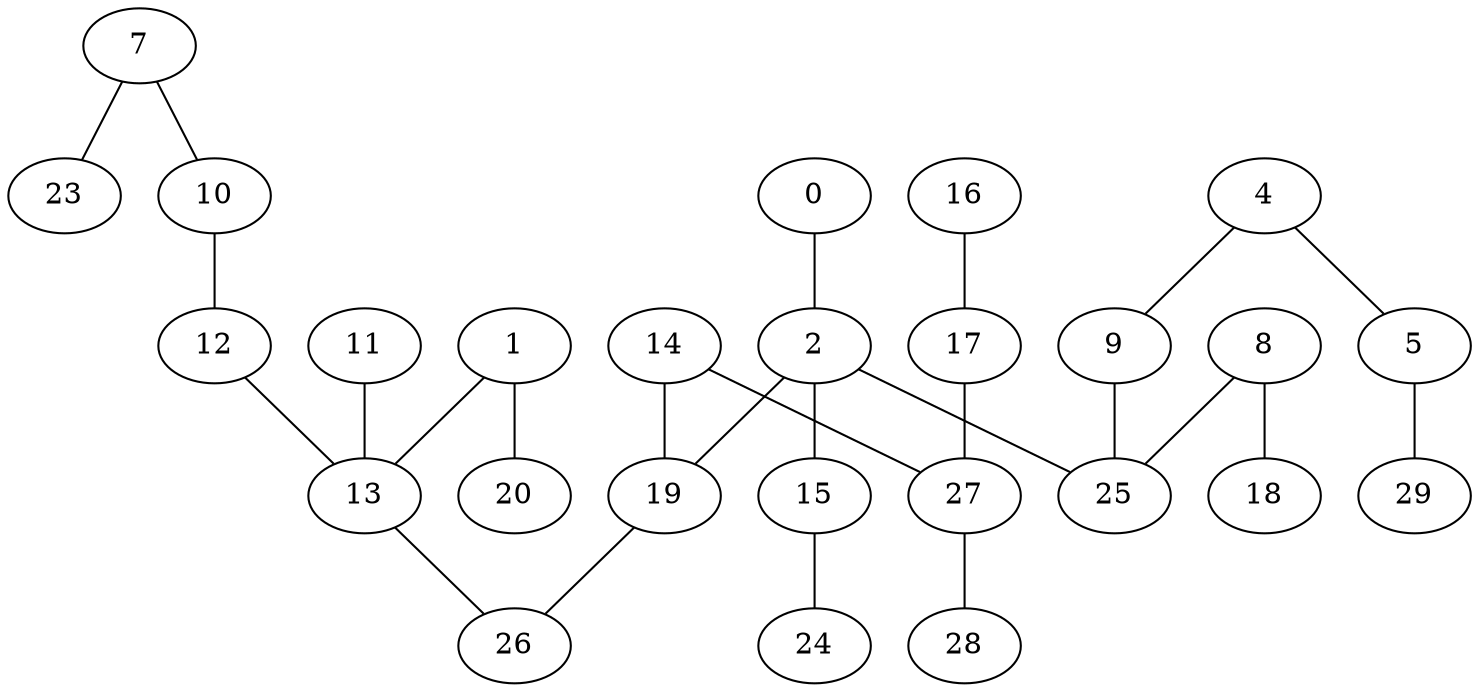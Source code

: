 graph {
  0;
  1;
  2;
  4;
  5;
  7;
  8;
  9;
  10;
  11;
  12;
  13;
  14;
  15;
  16;
  17;
  18;
  19;
  20;
  23;
  24;
  25;
  26;
  27;
  28;
  29;
  0 -- 2;
  1 -- 20;
  1 -- 13;
  2 -- 19;
  2 -- 25;
  2 -- 15;
  4 -- 5;
  4 -- 9;
  5 -- 29;
  7 -- 23;
  7 -- 10;
  8 -- 18;
  8 -- 25;
  9 -- 25;
  10 -- 12;
  11 -- 13;
  12 -- 13;
  13 -- 26;
  14 -- 19;
  14 -- 27;
  15 -- 24;
  16 -- 17;
  17 -- 27;
  19 -- 26;
  27 -- 28;
}